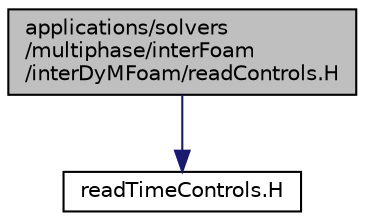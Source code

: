 digraph "applications/solvers/multiphase/interFoam/interDyMFoam/readControls.H"
{
  bgcolor="transparent";
  edge [fontname="Helvetica",fontsize="10",labelfontname="Helvetica",labelfontsize="10"];
  node [fontname="Helvetica",fontsize="10",shape=record];
  Node1 [label="applications/solvers\l/multiphase/interFoam\l/interDyMFoam/readControls.H",height=0.2,width=0.4,color="black", fillcolor="grey75", style="filled", fontcolor="black"];
  Node1 -> Node2 [color="midnightblue",fontsize="10",style="solid",fontname="Helvetica"];
  Node2 [label="readTimeControls.H",height=0.2,width=0.4,color="black",URL="$a05223.html",tooltip="Read the control parameters used by setDeltaT. "];
}
